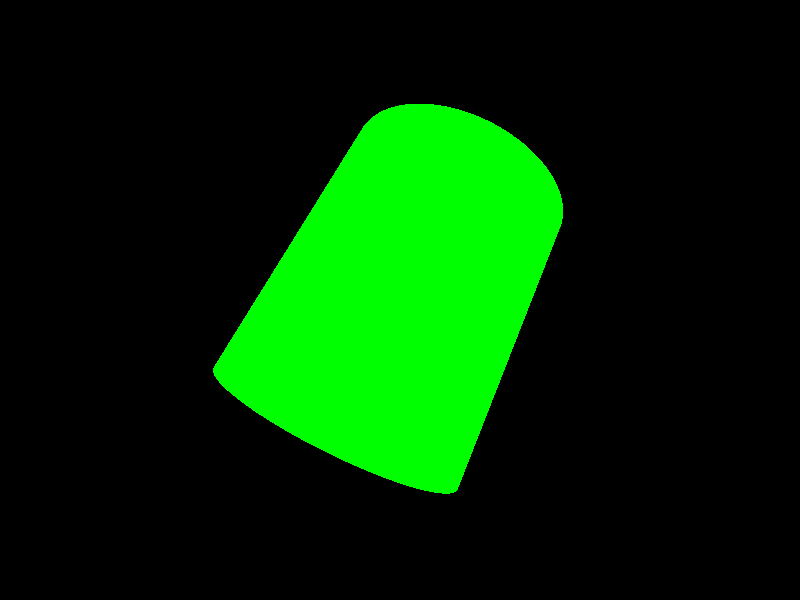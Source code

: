 //  2_cylinder2.pov       

camera{ 
  location <0.0, 0.0, -10.0> 
  look_at  <0.0, 0.0, 0.0>
}              

light_source { 
  <5.0,5.0,-5.0> 
  color rgb <1.0, 1.0, 1.0>
} 

cylinder { 
  <-1, -2, -1>, 
  <1, 2, 1>, 
  2 
  pigment {color rgb <0.0, 1.0, 0.0>}
} 


